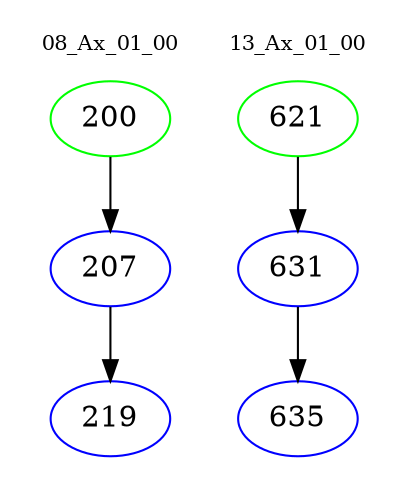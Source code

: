 digraph{
subgraph cluster_0 {
color = white
label = "08_Ax_01_00";
fontsize=10;
T0_200 [label="200", color="green"]
T0_200 -> T0_207 [color="black"]
T0_207 [label="207", color="blue"]
T0_207 -> T0_219 [color="black"]
T0_219 [label="219", color="blue"]
}
subgraph cluster_1 {
color = white
label = "13_Ax_01_00";
fontsize=10;
T1_621 [label="621", color="green"]
T1_621 -> T1_631 [color="black"]
T1_631 [label="631", color="blue"]
T1_631 -> T1_635 [color="black"]
T1_635 [label="635", color="blue"]
}
}

